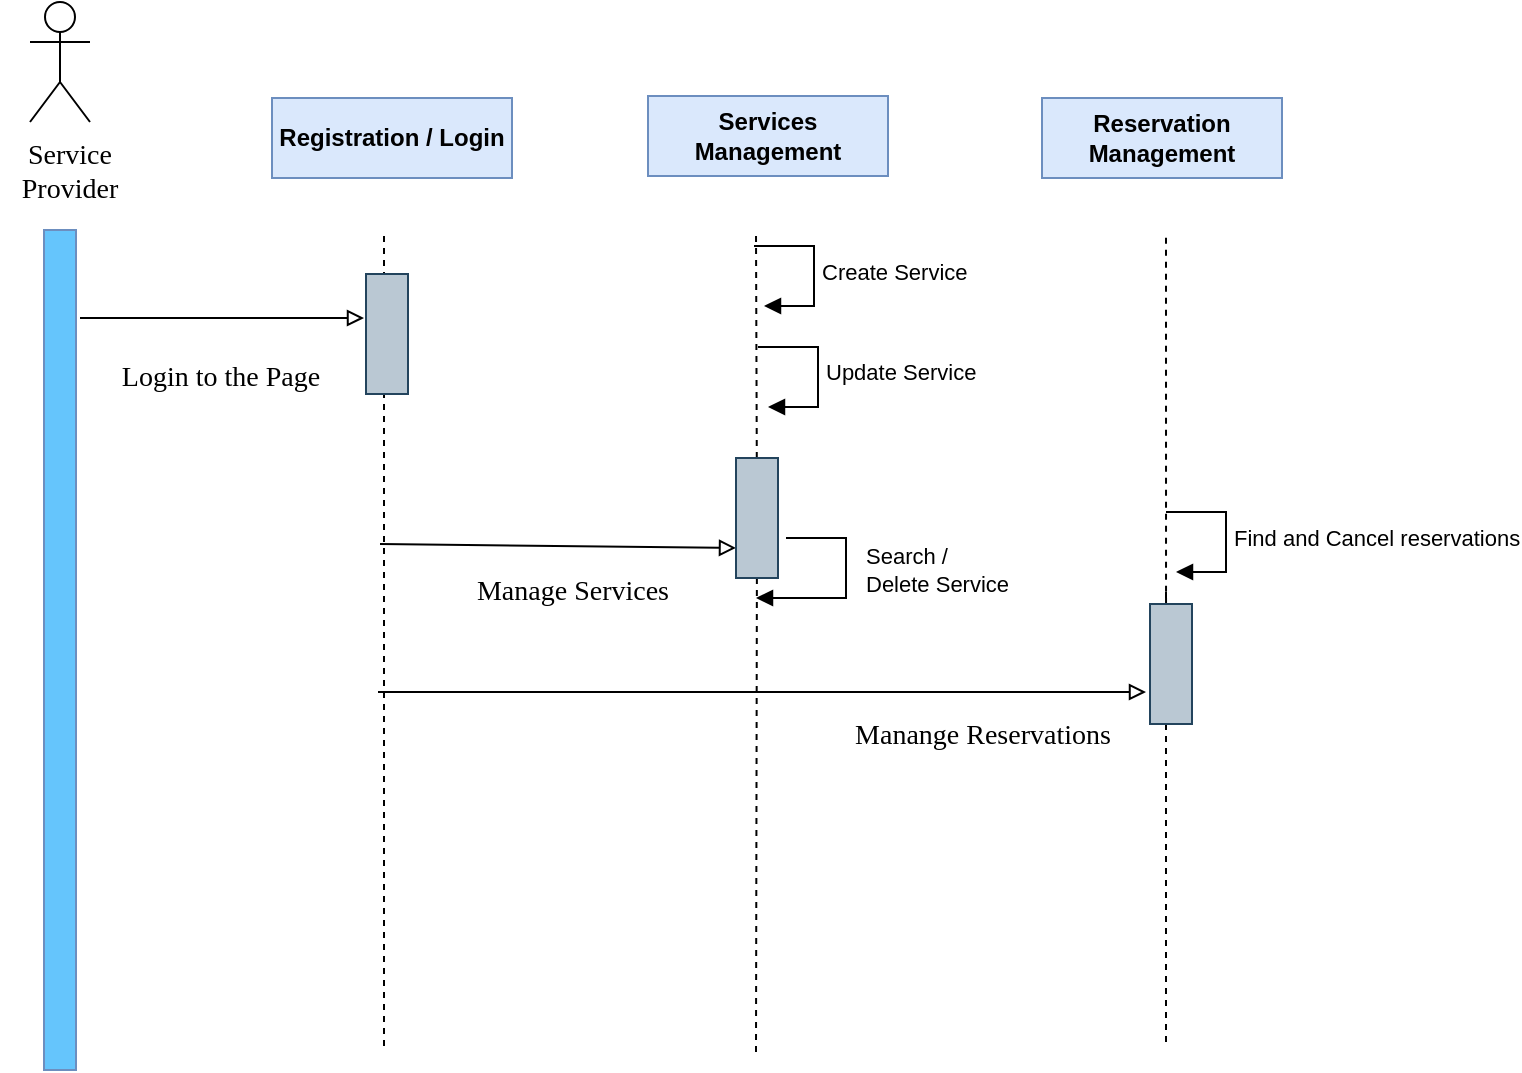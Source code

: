 <mxfile version="21.1.2" type="device">
  <diagram id="EMrtGi0U3tdq9u1__j4z" name="Page-1">
    <mxGraphModel dx="1857" dy="1093" grid="0" gridSize="10" guides="1" tooltips="1" connect="1" arrows="1" fold="1" page="1" pageScale="1" pageWidth="850" pageHeight="1100" math="0" shadow="0">
      <root>
        <mxCell id="0" />
        <mxCell id="1" parent="0" />
        <mxCell id="ZRSunYi8uTQ0CrSBALGP-201" value="&lt;font face=&quot;poppins&quot; style=&quot;font-size: 14px;&quot;&gt;Service Provider&lt;/font&gt;" style="text;html=1;strokeColor=none;fillColor=none;align=center;verticalAlign=middle;whiteSpace=wrap;rounded=0;fontStyle=0" vertex="1" parent="1">
          <mxGeometry x="6" y="75" width="70" height="49" as="geometry" />
        </mxCell>
        <mxCell id="ZRSunYi8uTQ0CrSBALGP-336" value="" style="rounded=0;whiteSpace=wrap;html=1;fillColor=#65C5FC;strokeColor=#6c8ebf;" vertex="1" parent="1">
          <mxGeometry x="28" y="129" width="16" height="420" as="geometry" />
        </mxCell>
        <mxCell id="ZRSunYi8uTQ0CrSBALGP-337" value="" style="shape=umlActor;verticalLabelPosition=bottom;verticalAlign=top;html=1;outlineConnect=0;" vertex="1" parent="1">
          <mxGeometry x="21" y="15" width="30" height="60" as="geometry" />
        </mxCell>
        <mxCell id="ZRSunYi8uTQ0CrSBALGP-339" value="Registration / Login" style="rounded=0;whiteSpace=wrap;html=1;fillColor=#dae8fc;strokeColor=#6c8ebf;fontStyle=1" vertex="1" parent="1">
          <mxGeometry x="142" y="63" width="120" height="40" as="geometry" />
        </mxCell>
        <mxCell id="ZRSunYi8uTQ0CrSBALGP-341" value="Reservation Management" style="rounded=0;whiteSpace=wrap;html=1;fillColor=#dae8fc;strokeColor=#6c8ebf;fontStyle=1" vertex="1" parent="1">
          <mxGeometry x="527" y="63" width="120" height="40" as="geometry" />
        </mxCell>
        <mxCell id="ZRSunYi8uTQ0CrSBALGP-342" value="Services Management" style="rounded=0;whiteSpace=wrap;html=1;fillColor=#dae8fc;strokeColor=#6c8ebf;fontStyle=1" vertex="1" parent="1">
          <mxGeometry x="330" y="62" width="120" height="40" as="geometry" />
        </mxCell>
        <mxCell id="ZRSunYi8uTQ0CrSBALGP-345" value="" style="endArrow=none;dashed=1;html=1;rounded=0;" edge="1" parent="1">
          <mxGeometry width="50" height="50" relative="1" as="geometry">
            <mxPoint x="198" y="537" as="sourcePoint" />
            <mxPoint x="198" y="129" as="targetPoint" />
          </mxGeometry>
        </mxCell>
        <mxCell id="ZRSunYi8uTQ0CrSBALGP-346" value="" style="endArrow=block;html=1;rounded=0;endFill=0;" edge="1" parent="1">
          <mxGeometry width="50" height="50" relative="1" as="geometry">
            <mxPoint x="46" y="173" as="sourcePoint" />
            <mxPoint x="188" y="173" as="targetPoint" />
          </mxGeometry>
        </mxCell>
        <mxCell id="ZRSunYi8uTQ0CrSBALGP-347" value="&lt;font face=&quot;poppins&quot; style=&quot;font-size: 14px;&quot;&gt;Login to the Page&lt;/font&gt;" style="text;html=1;strokeColor=none;fillColor=none;align=center;verticalAlign=middle;whiteSpace=wrap;rounded=0;fontStyle=0" vertex="1" parent="1">
          <mxGeometry x="51" y="178" width="131" height="49" as="geometry" />
        </mxCell>
        <mxCell id="ZRSunYi8uTQ0CrSBALGP-348" value="" style="rounded=0;whiteSpace=wrap;html=1;fillColor=#bac8d3;strokeColor=#23445d;" vertex="1" parent="1">
          <mxGeometry x="189" y="151" width="21" height="60" as="geometry" />
        </mxCell>
        <mxCell id="ZRSunYi8uTQ0CrSBALGP-349" value="" style="endArrow=block;html=1;rounded=0;endFill=0;entryX=0;entryY=0.75;entryDx=0;entryDy=0;" edge="1" parent="1" target="ZRSunYi8uTQ0CrSBALGP-351">
          <mxGeometry width="50" height="50" relative="1" as="geometry">
            <mxPoint x="196" y="286" as="sourcePoint" />
            <mxPoint x="338" y="286" as="targetPoint" />
          </mxGeometry>
        </mxCell>
        <mxCell id="ZRSunYi8uTQ0CrSBALGP-350" value="" style="endArrow=none;dashed=1;html=1;rounded=0;" edge="1" parent="1" source="ZRSunYi8uTQ0CrSBALGP-351">
          <mxGeometry width="50" height="50" relative="1" as="geometry">
            <mxPoint x="384" y="755" as="sourcePoint" />
            <mxPoint x="384" y="129" as="targetPoint" />
          </mxGeometry>
        </mxCell>
        <mxCell id="ZRSunYi8uTQ0CrSBALGP-353" value="" style="endArrow=none;dashed=1;html=1;rounded=0;" edge="1" parent="1" target="ZRSunYi8uTQ0CrSBALGP-351">
          <mxGeometry width="50" height="50" relative="1" as="geometry">
            <mxPoint x="384" y="540" as="sourcePoint" />
            <mxPoint x="384" y="129" as="targetPoint" />
          </mxGeometry>
        </mxCell>
        <mxCell id="ZRSunYi8uTQ0CrSBALGP-351" value="" style="rounded=0;whiteSpace=wrap;html=1;fillColor=#bac8d3;strokeColor=#23445d;" vertex="1" parent="1">
          <mxGeometry x="374" y="243" width="21" height="60" as="geometry" />
        </mxCell>
        <mxCell id="ZRSunYi8uTQ0CrSBALGP-354" value="&lt;font face=&quot;poppins&quot; style=&quot;font-size: 14px;&quot;&gt;Manage Services&lt;/font&gt;" style="text;html=1;strokeColor=none;fillColor=none;align=center;verticalAlign=middle;whiteSpace=wrap;rounded=0;fontStyle=0" vertex="1" parent="1">
          <mxGeometry x="227" y="285" width="131" height="49" as="geometry" />
        </mxCell>
        <mxCell id="ZRSunYi8uTQ0CrSBALGP-356" value="Create Service" style="html=1;align=left;spacingLeft=2;endArrow=block;rounded=0;edgeStyle=orthogonalEdgeStyle;curved=0;rounded=0;" edge="1" parent="1">
          <mxGeometry relative="1" as="geometry">
            <mxPoint x="383" y="137" as="sourcePoint" />
            <Array as="points">
              <mxPoint x="413" y="167" />
            </Array>
            <mxPoint x="388" y="167.0" as="targetPoint" />
          </mxGeometry>
        </mxCell>
        <mxCell id="ZRSunYi8uTQ0CrSBALGP-357" value="Update Service" style="html=1;align=left;spacingLeft=2;endArrow=block;rounded=0;edgeStyle=orthogonalEdgeStyle;curved=0;rounded=0;" edge="1" parent="1">
          <mxGeometry relative="1" as="geometry">
            <mxPoint x="385" y="187.5" as="sourcePoint" />
            <Array as="points">
              <mxPoint x="415" y="217.5" />
            </Array>
            <mxPoint x="390" y="217.5" as="targetPoint" />
          </mxGeometry>
        </mxCell>
        <mxCell id="ZRSunYi8uTQ0CrSBALGP-358" value="Search / &lt;br&gt;Delete Service" style="html=1;align=left;spacingLeft=2;endArrow=block;rounded=0;edgeStyle=orthogonalEdgeStyle;curved=0;rounded=0;" edge="1" parent="1">
          <mxGeometry x="-0.124" y="6" relative="1" as="geometry">
            <mxPoint x="399" y="283" as="sourcePoint" />
            <Array as="points">
              <mxPoint x="429" y="283.5" />
              <mxPoint x="429" y="313.5" />
            </Array>
            <mxPoint x="384" y="313" as="targetPoint" />
            <mxPoint as="offset" />
          </mxGeometry>
        </mxCell>
        <mxCell id="ZRSunYi8uTQ0CrSBALGP-359" value="" style="endArrow=block;html=1;rounded=0;endFill=0;entryX=0;entryY=0.75;entryDx=0;entryDy=0;" edge="1" parent="1">
          <mxGeometry width="50" height="50" relative="1" as="geometry">
            <mxPoint x="195" y="360" as="sourcePoint" />
            <mxPoint x="579" y="360" as="targetPoint" />
          </mxGeometry>
        </mxCell>
        <mxCell id="ZRSunYi8uTQ0CrSBALGP-360" value="" style="endArrow=none;dashed=1;html=1;rounded=0;exitX=0.382;exitY=-0.003;exitDx=0;exitDy=0;exitPerimeter=0;" edge="1" parent="1" source="ZRSunYi8uTQ0CrSBALGP-365">
          <mxGeometry width="50" height="50" relative="1" as="geometry">
            <mxPoint x="589" y="245" as="sourcePoint" />
            <mxPoint x="589" y="131" as="targetPoint" />
          </mxGeometry>
        </mxCell>
        <mxCell id="ZRSunYi8uTQ0CrSBALGP-361" value="" style="endArrow=none;dashed=1;html=1;rounded=0;" edge="1" parent="1">
          <mxGeometry width="50" height="50" relative="1" as="geometry">
            <mxPoint x="589" y="535" as="sourcePoint" />
            <mxPoint x="589" y="308" as="targetPoint" />
          </mxGeometry>
        </mxCell>
        <mxCell id="ZRSunYi8uTQ0CrSBALGP-362" value="&lt;font face=&quot;poppins&quot; style=&quot;font-size: 14px;&quot;&gt;Manange Reservations&lt;/font&gt;" style="text;html=1;strokeColor=none;fillColor=none;align=center;verticalAlign=middle;whiteSpace=wrap;rounded=0;fontStyle=0" vertex="1" parent="1">
          <mxGeometry x="432" y="357" width="131" height="49" as="geometry" />
        </mxCell>
        <mxCell id="ZRSunYi8uTQ0CrSBALGP-364" value="Find and Cancel reservations" style="html=1;align=left;spacingLeft=2;endArrow=block;rounded=0;edgeStyle=orthogonalEdgeStyle;curved=0;rounded=0;" edge="1" parent="1">
          <mxGeometry relative="1" as="geometry">
            <mxPoint x="589" y="270" as="sourcePoint" />
            <Array as="points">
              <mxPoint x="619" y="300" />
            </Array>
            <mxPoint x="594" y="300.0" as="targetPoint" />
          </mxGeometry>
        </mxCell>
        <mxCell id="ZRSunYi8uTQ0CrSBALGP-365" value="" style="rounded=0;whiteSpace=wrap;html=1;fillColor=#bac8d3;strokeColor=#23445d;" vertex="1" parent="1">
          <mxGeometry x="581" y="316" width="21" height="60" as="geometry" />
        </mxCell>
      </root>
    </mxGraphModel>
  </diagram>
</mxfile>
